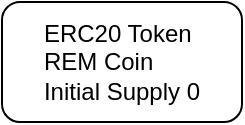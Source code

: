 <mxfile version="18.0.7" type="github">
  <diagram id="vP8A0uNJRNgBJd5LCkdt" name="Page-1">
    <mxGraphModel dx="1258" dy="816" grid="1" gridSize="10" guides="1" tooltips="1" connect="1" arrows="1" fold="1" page="1" pageScale="1" pageWidth="827" pageHeight="1169" math="0" shadow="0">
      <root>
        <mxCell id="0" />
        <mxCell id="1" parent="0" />
        <mxCell id="-7vvdtbsbvM_jQikLAkg-3" value="&lt;div style=&quot;text-align: left;&quot;&gt;&lt;span style=&quot;background-color: initial;&quot;&gt;ERC20 Token&lt;/span&gt;&lt;/div&gt;&lt;div style=&quot;text-align: left;&quot;&gt;&lt;span style=&quot;background-color: initial;&quot;&gt;REM Coin&lt;/span&gt;&lt;/div&gt;&lt;div style=&quot;text-align: left;&quot;&gt;&lt;span style=&quot;background-color: initial;&quot;&gt;Initial Supply 0&lt;/span&gt;&lt;/div&gt;" style="rounded=1;whiteSpace=wrap;html=1;" vertex="1" parent="1">
          <mxGeometry x="330" y="90" width="120" height="60" as="geometry" />
        </mxCell>
      </root>
    </mxGraphModel>
  </diagram>
</mxfile>
